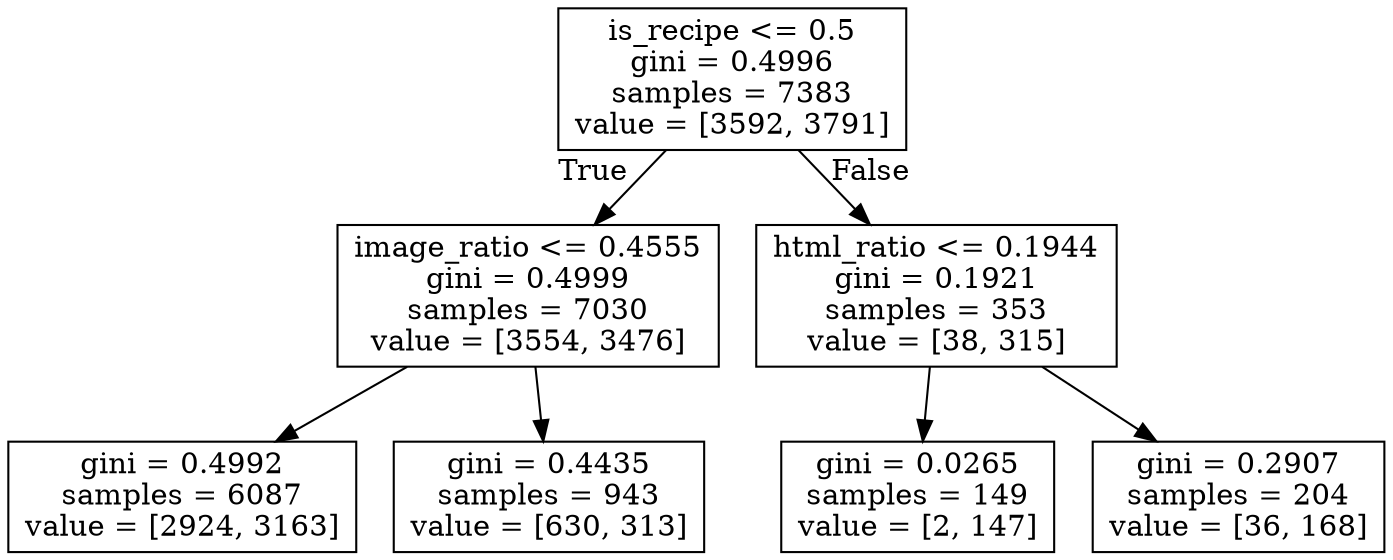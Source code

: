 digraph Tree {
node [shape=box] ;
0 [label="is_recipe <= 0.5\ngini = 0.4996\nsamples = 7383\nvalue = [3592, 3791]"] ;
1 [label="image_ratio <= 0.4555\ngini = 0.4999\nsamples = 7030\nvalue = [3554, 3476]"] ;
0 -> 1 [labeldistance=2.5, labelangle=45, headlabel="True"] ;
2 [label="gini = 0.4992\nsamples = 6087\nvalue = [2924, 3163]"] ;
1 -> 2 ;
3 [label="gini = 0.4435\nsamples = 943\nvalue = [630, 313]"] ;
1 -> 3 ;
4 [label="html_ratio <= 0.1944\ngini = 0.1921\nsamples = 353\nvalue = [38, 315]"] ;
0 -> 4 [labeldistance=2.5, labelangle=-45, headlabel="False"] ;
5 [label="gini = 0.0265\nsamples = 149\nvalue = [2, 147]"] ;
4 -> 5 ;
6 [label="gini = 0.2907\nsamples = 204\nvalue = [36, 168]"] ;
4 -> 6 ;
}